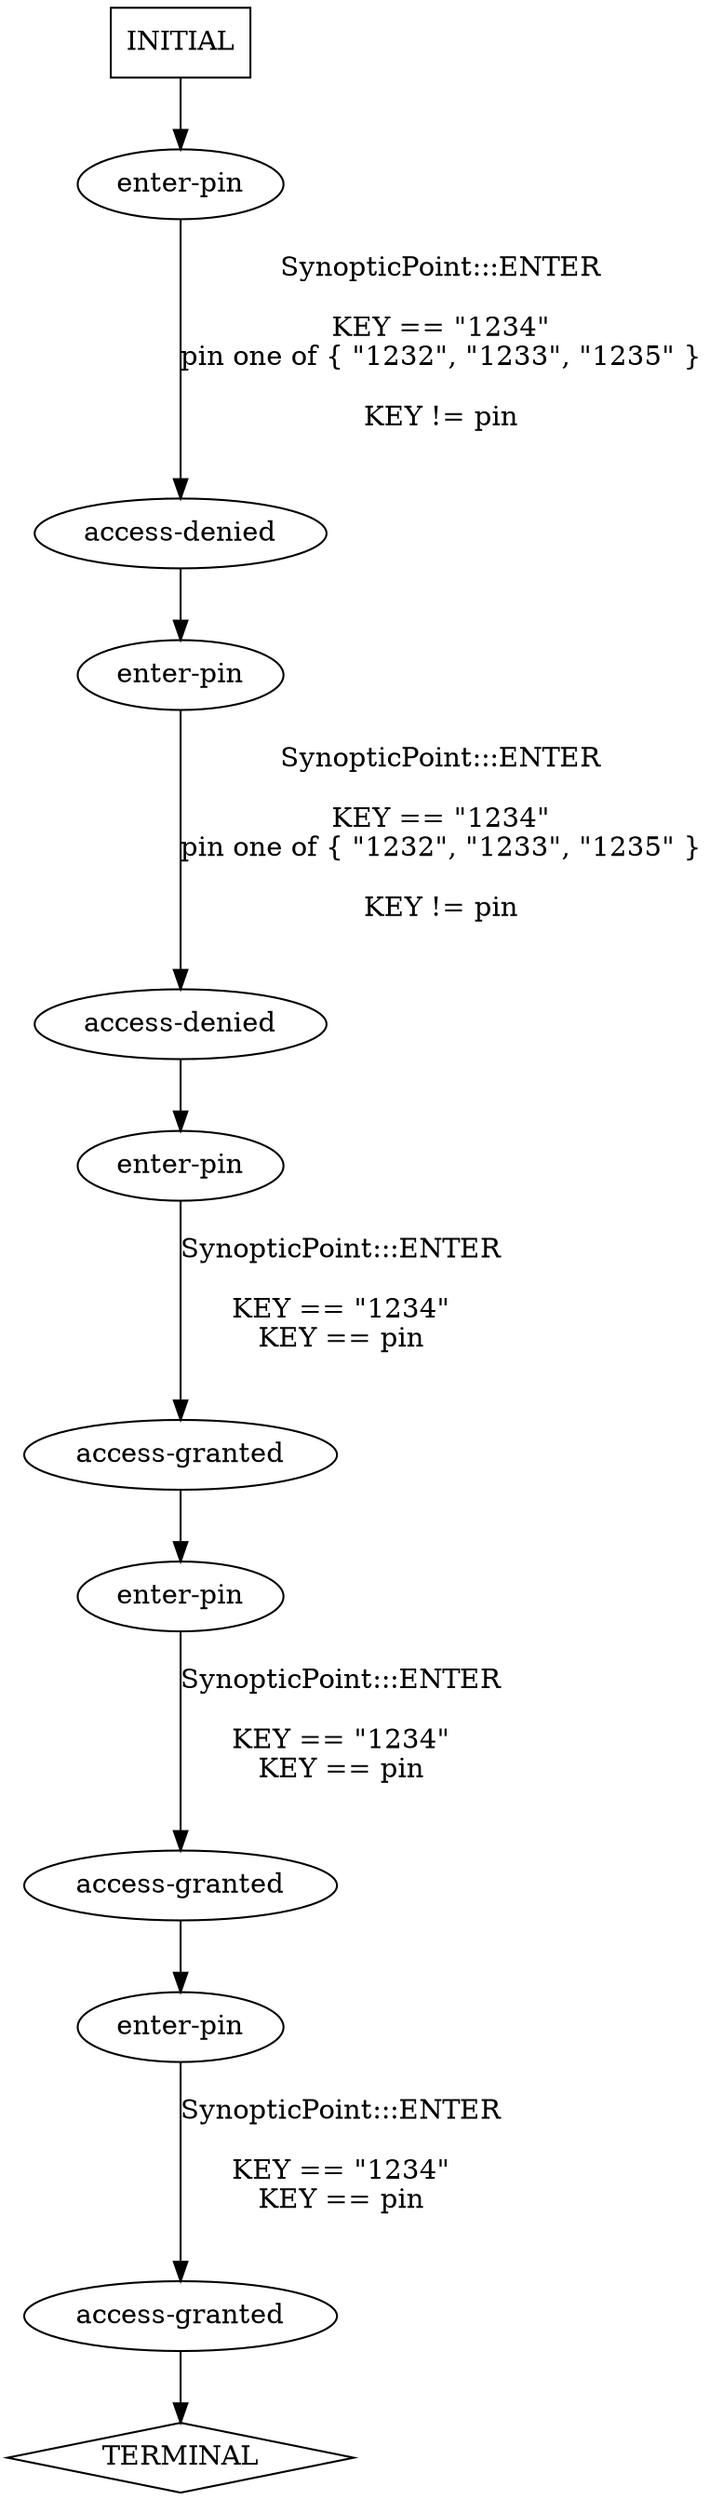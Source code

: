 digraph {
  0 [label="access-denied"];
  1 [label="access-denied"];
  2 [label="access-granted"];
  3 [label="access-granted"];
  4 [label="access-granted"];
  5 [label="enter-pin"];
  6 [label="enter-pin"];
  7 [label="enter-pin"];
  8 [label="enter-pin"];
  9 [label="enter-pin"];
  10 [label="TERMINAL",shape=diamond];
  11 [label="INITIAL",shape=box];
0->6 [label="",];
1->7 [label="",];
2->8 [label="",];
3->9 [label="",];
4->10 [label="",];
5->0 [label="SynopticPoint:::ENTER\nKEY == \"1234\"\npin one of { \"1232\", \"1233\", \"1235\" }\nKEY != pin\n",];
6->1 [label="SynopticPoint:::ENTER\nKEY == \"1234\"\npin one of { \"1232\", \"1233\", \"1235\" }\nKEY != pin\n",];
7->2 [label="SynopticPoint:::ENTER\nKEY == \"1234\"\nKEY == pin\n",];
8->3 [label="SynopticPoint:::ENTER\nKEY == \"1234\"\nKEY == pin\n",];
9->4 [label="SynopticPoint:::ENTER\nKEY == \"1234\"\nKEY == pin\n",];
11->5 [label="",];
} // digraph {
